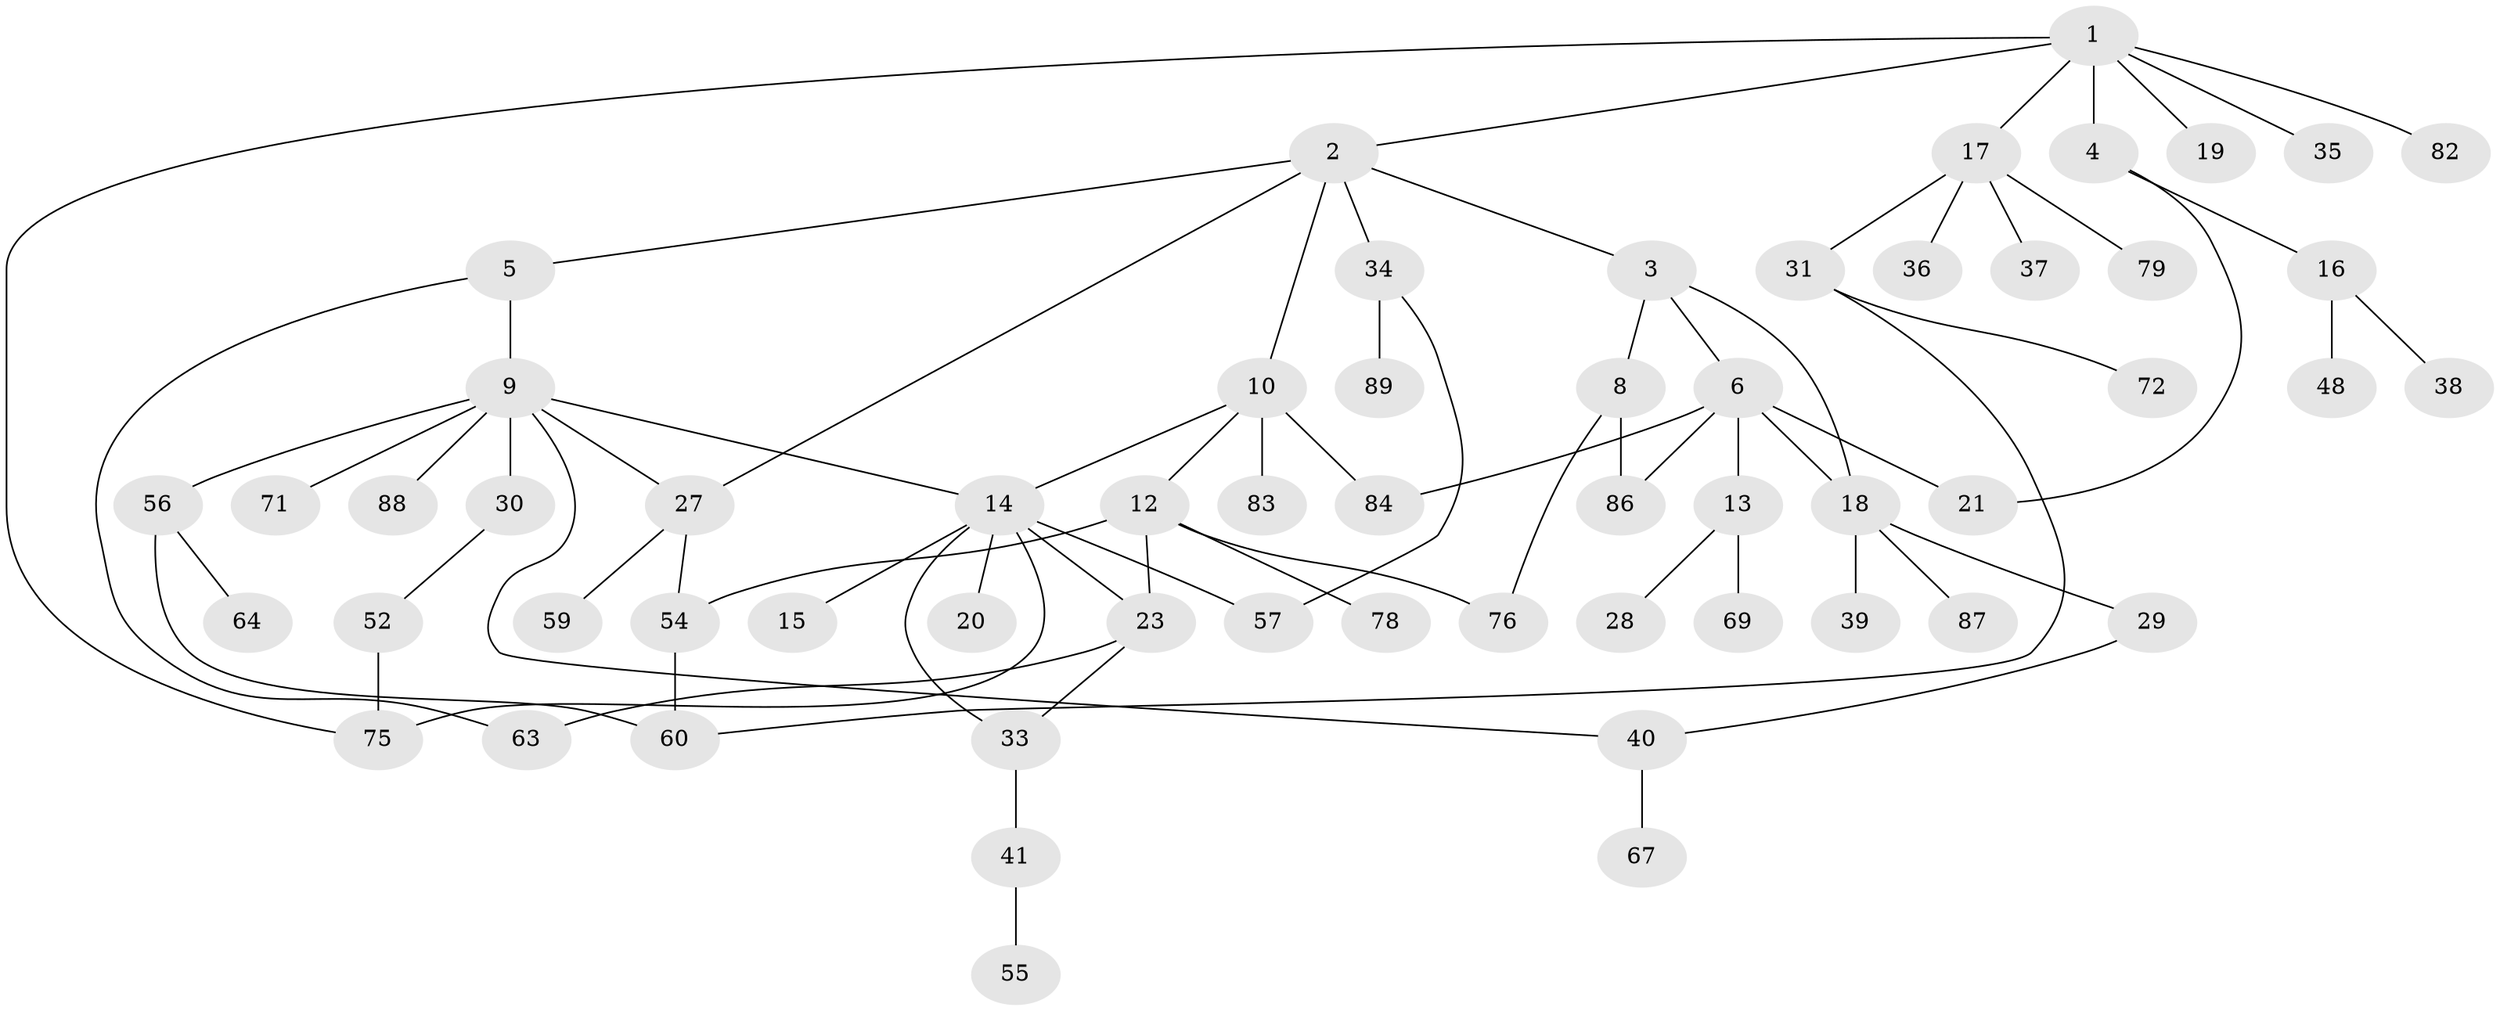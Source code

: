 // original degree distribution, {4: 0.0898876404494382, 7: 0.033707865168539325, 3: 0.15730337078651685, 6: 0.0449438202247191, 5: 0.011235955056179775, 2: 0.30337078651685395, 1: 0.3595505617977528}
// Generated by graph-tools (version 1.1) at 2025/10/02/27/25 16:10:53]
// undirected, 59 vertices, 75 edges
graph export_dot {
graph [start="1"]
  node [color=gray90,style=filled];
  1 [super="+7"];
  2 [super="+25"];
  3 [super="+45"];
  4 [super="+81"];
  5 [super="+32"];
  6 [super="+24"];
  8 [super="+70"];
  9 [super="+44"];
  10 [super="+11"];
  12 [super="+58"];
  13 [super="+26"];
  14 [super="+22"];
  15 [super="+65"];
  16 [super="+42"];
  17 [super="+49"];
  18 [super="+68"];
  19;
  20;
  21 [super="+47"];
  23 [super="+77"];
  27 [super="+46"];
  28;
  29;
  30 [super="+43"];
  31;
  33 [super="+50"];
  34 [super="+51"];
  35;
  36 [super="+61"];
  37 [super="+85"];
  38 [super="+73"];
  39;
  40 [super="+53"];
  41;
  48 [super="+74"];
  52;
  54 [super="+62"];
  55;
  56;
  57;
  59;
  60 [super="+66"];
  63;
  64;
  67;
  69;
  71;
  72 [super="+80"];
  75;
  76;
  78;
  79;
  82;
  83;
  84;
  86;
  87;
  88;
  89;
  1 -- 2;
  1 -- 4;
  1 -- 35;
  1 -- 17;
  1 -- 82;
  1 -- 19;
  1 -- 75;
  2 -- 3;
  2 -- 5;
  2 -- 10;
  2 -- 27;
  2 -- 34;
  3 -- 6;
  3 -- 8;
  3 -- 18;
  4 -- 16;
  4 -- 21;
  5 -- 9;
  5 -- 63;
  6 -- 13;
  6 -- 18;
  6 -- 21;
  6 -- 84;
  6 -- 86;
  8 -- 76;
  8 -- 86;
  9 -- 30;
  9 -- 71;
  9 -- 88;
  9 -- 40;
  9 -- 56;
  9 -- 27;
  9 -- 14;
  10 -- 14;
  10 -- 84;
  10 -- 83;
  10 -- 12;
  12 -- 23;
  12 -- 54;
  12 -- 76;
  12 -- 78;
  13 -- 69;
  13 -- 28;
  14 -- 15;
  14 -- 20;
  14 -- 33;
  14 -- 75;
  14 -- 23;
  14 -- 57;
  16 -- 38;
  16 -- 48;
  17 -- 31;
  17 -- 36;
  17 -- 37;
  17 -- 79;
  18 -- 29;
  18 -- 39;
  18 -- 87;
  23 -- 33;
  23 -- 63;
  27 -- 54;
  27 -- 59;
  29 -- 40;
  30 -- 52;
  31 -- 60;
  31 -- 72;
  33 -- 41;
  34 -- 89;
  34 -- 57;
  40 -- 67;
  41 -- 55;
  52 -- 75;
  54 -- 60;
  56 -- 64;
  56 -- 60;
}
